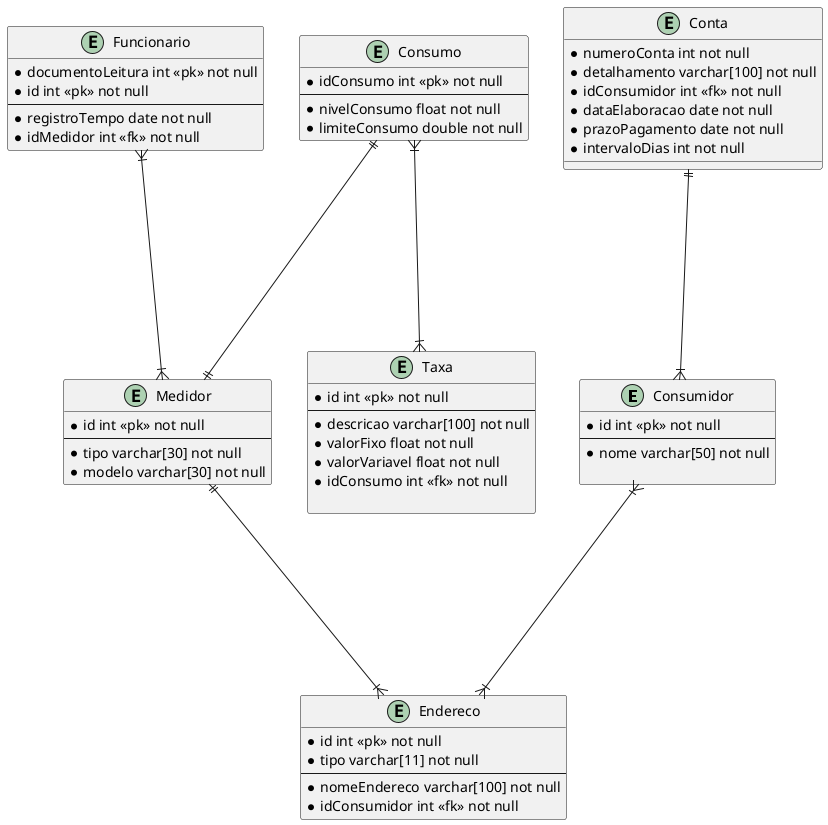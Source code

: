 @startuml Facecpar

entity Consumidor {
    *id int <<pk>> not null
    --
    *nome varchar[50] not null
    
}

entity Endereco{
    *id int <<pk>> not null
    *tipo varchar[11] not null
    --
    *nomeEndereco varchar[100] not null
    *idConsumidor int <<fk>> not null
}

entity Medidor {
    *id int <<pk>> not null
    --
    *tipo varchar[30] not null
    *modelo varchar[30] not null
}

entity Funcionario{
    *documentoLeitura int <<pk>> not null
    *id int <<pk>> not null
    --
    *registroTempo date not null
    *idMedidor int <<fk>> not null
}

entity Consumo{
    *idConsumo int <<pk>> not null
    --
    *nivelConsumo float not null
    *limiteConsumo double not null
}

entity Taxa{
    *id int <<pk>> not null
    --
    *descricao varchar[100] not null
    *valorFixo float not null
    *valorVariavel float not null
    *idConsumo int <<fk>> not null

}                                                                                                                                                                                                                                                                                                                                                                                                                                                                                                                                                                                                                                                                                                                                                                                                                                                                                                                                                                                                                                                                                                                                                                                                                                                                                                                                                                                                                                                                                                                                                                                                                                                                                                                                                                                                                                                                                                                                                                                                                                                                                                                                                                                                                                                                                                                                                                                                                                                                                                                                                                                                                                                                                                                                                                                                                                                                                                                                                                                                                                                                                                                                                                                                                                                                                                                                                                                                                                                                                                                                                                                                                                                                                                                                                                                                                                                                                                                                                                                                                                                                                                                                                                                                                                                                                                                                                                                                                                                                                                                                                                                                                                                                                                                                                                                                                                                                                                                                                                                                                                                                                                                                                                                                                                                                                                                                                                                                                                                                                                                                                                                                                                                                                                                                                                                                                                                                                                                                                                                                                                                                                                                                                                                                                                                                                                                                                                                                                                                                                                                                                                                                                                                                                                                                                                                                                                                                                                                                                                                                     

entity Conta{
    *numeroConta int not null
    *detalhamento varchar[100] not null
    *idConsumidor int <<fk>> not null
    *dataElaboracao date not null
    *prazoPagamento date not null
    *intervaloDias int not null
}

Consumidor }|----|{Endereco
Medidor ||----|{ Endereco
Funcionario  }|----|{Medidor
Consumo }|----|{Taxa
Consumo ||----|| Medidor
Conta ||----|{ Consumidor

@enduml